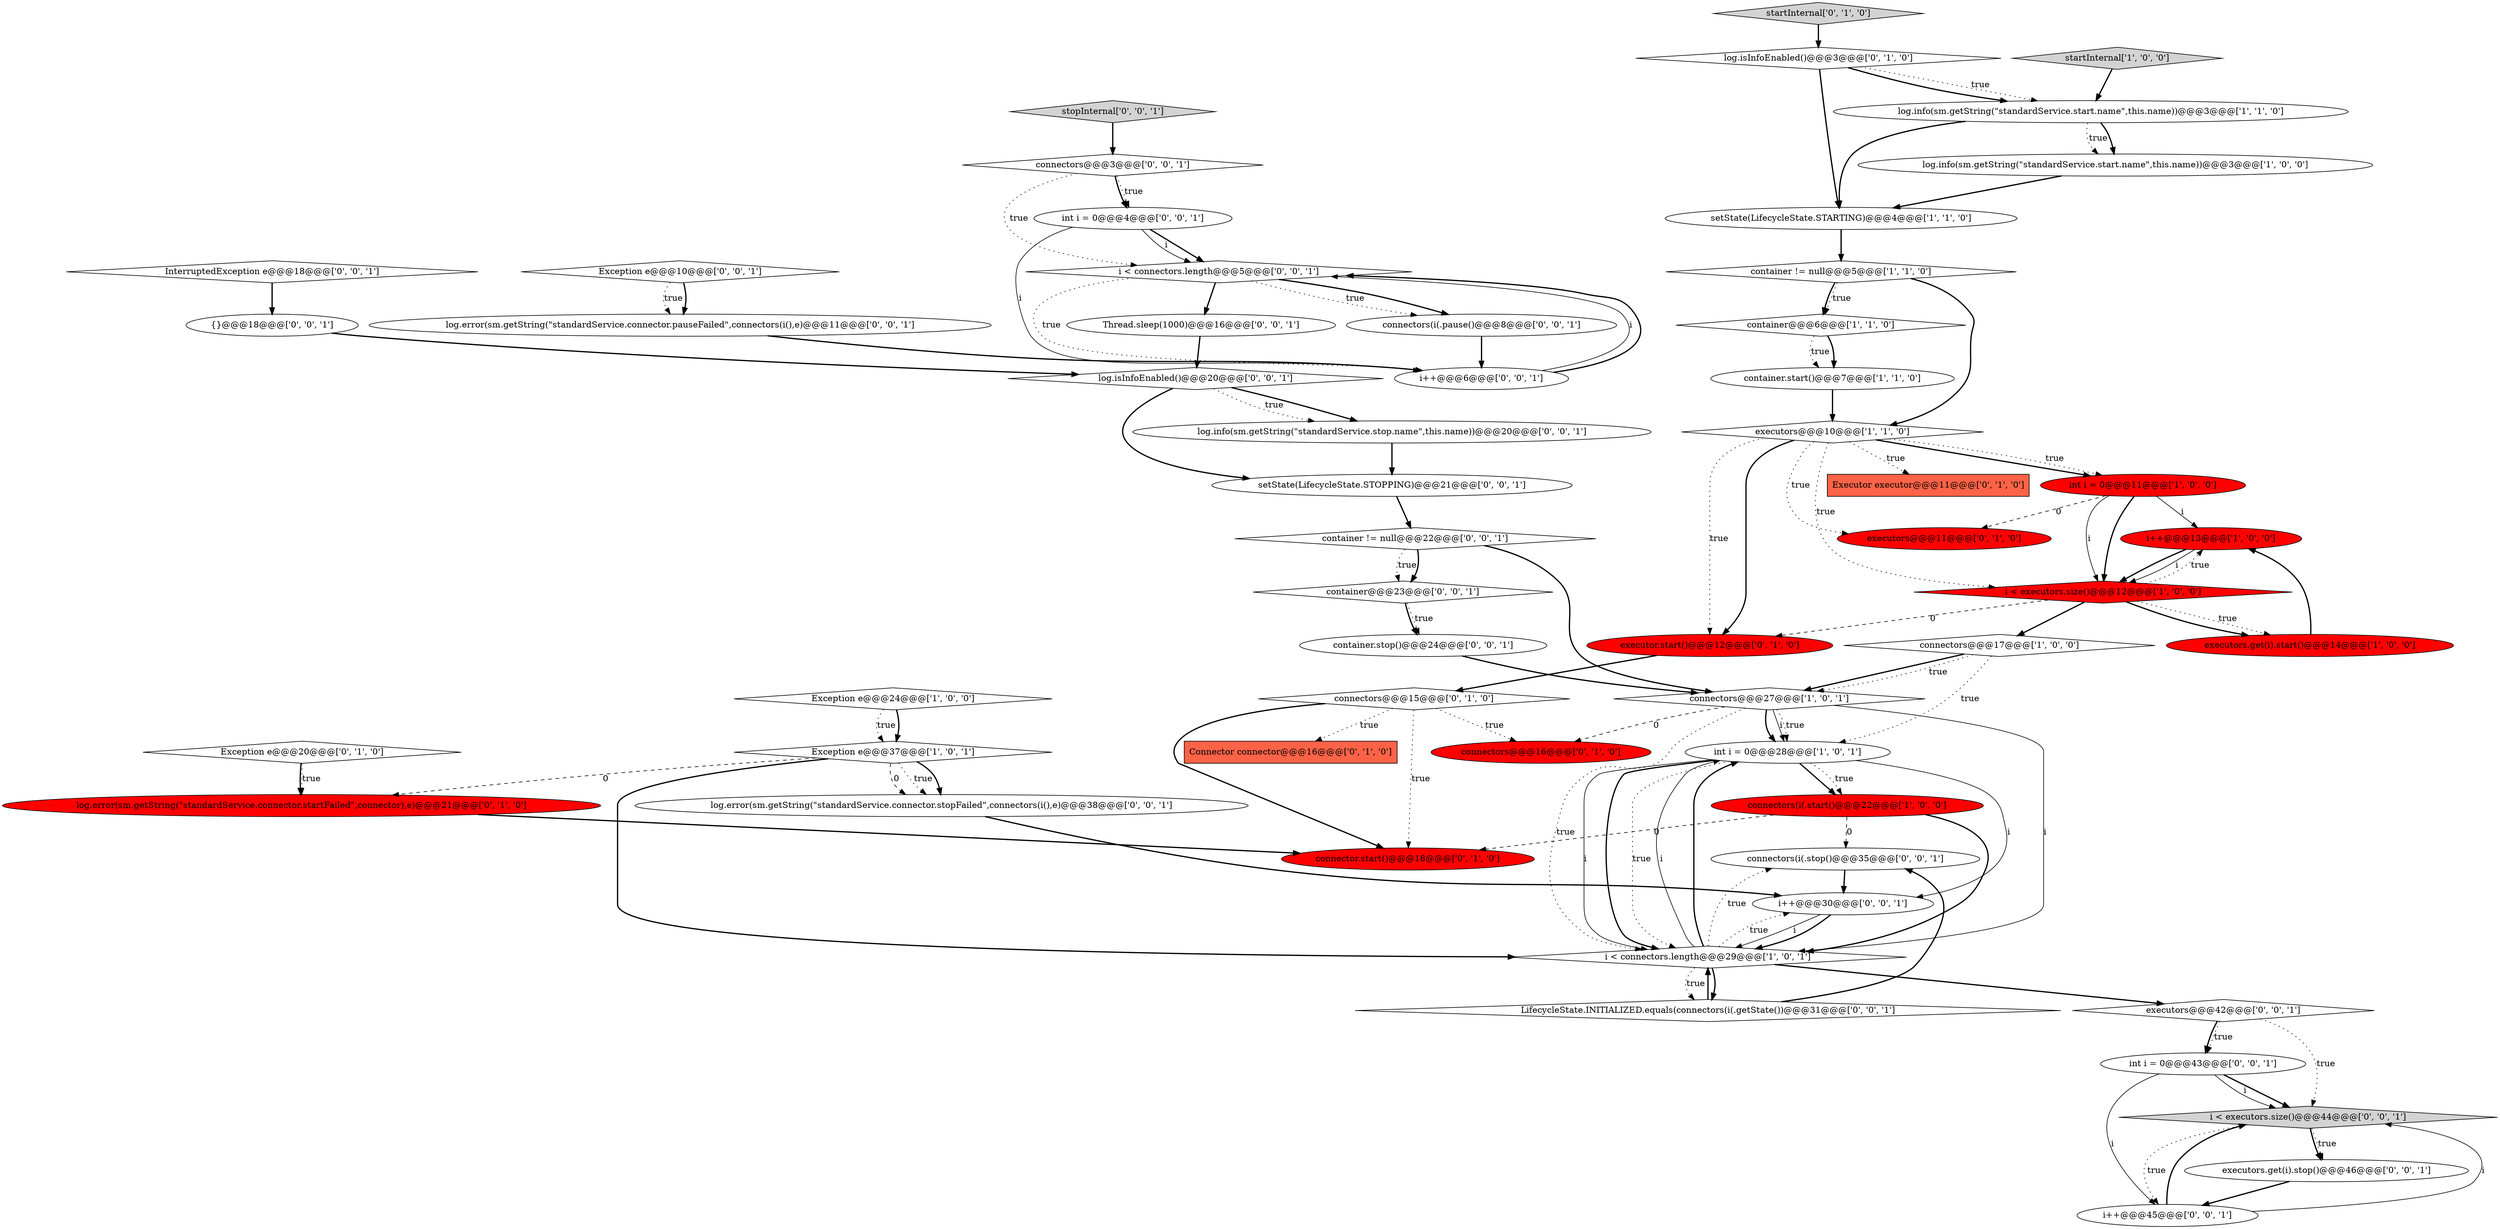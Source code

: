 digraph {
15 [style = filled, label = "log.info(sm.getString(\"standardService.start.name\",this.name))@@@3@@@['1', '1', '0']", fillcolor = white, shape = ellipse image = "AAA0AAABBB1BBB"];
42 [style = filled, label = "log.info(sm.getString(\"standardService.stop.name\",this.name))@@@20@@@['0', '0', '1']", fillcolor = white, shape = ellipse image = "AAA0AAABBB3BBB"];
47 [style = filled, label = "{}@@@18@@@['0', '0', '1']", fillcolor = white, shape = ellipse image = "AAA0AAABBB3BBB"];
22 [style = filled, label = "startInternal['0', '1', '0']", fillcolor = lightgray, shape = diamond image = "AAA0AAABBB2BBB"];
46 [style = filled, label = "connectors@@@3@@@['0', '0', '1']", fillcolor = white, shape = diamond image = "AAA0AAABBB3BBB"];
45 [style = filled, label = "stopInternal['0', '0', '1']", fillcolor = lightgray, shape = diamond image = "AAA0AAABBB3BBB"];
7 [style = filled, label = "connectors@@@17@@@['1', '0', '0']", fillcolor = white, shape = diamond image = "AAA0AAABBB1BBB"];
27 [style = filled, label = "log.isInfoEnabled()@@@3@@@['0', '1', '0']", fillcolor = white, shape = diamond image = "AAA0AAABBB2BBB"];
4 [style = filled, label = "log.info(sm.getString(\"standardService.start.name\",this.name))@@@3@@@['1', '0', '0']", fillcolor = white, shape = ellipse image = "AAA0AAABBB1BBB"];
10 [style = filled, label = "int i = 0@@@11@@@['1', '0', '0']", fillcolor = red, shape = ellipse image = "AAA1AAABBB1BBB"];
21 [style = filled, label = "log.error(sm.getString(\"standardService.connector.startFailed\",connector),e)@@@21@@@['0', '1', '0']", fillcolor = red, shape = ellipse image = "AAA1AAABBB2BBB"];
51 [style = filled, label = "setState(LifecycleState.STOPPING)@@@21@@@['0', '0', '1']", fillcolor = white, shape = ellipse image = "AAA0AAABBB3BBB"];
34 [style = filled, label = "container@@@23@@@['0', '0', '1']", fillcolor = white, shape = diamond image = "AAA0AAABBB3BBB"];
2 [style = filled, label = "i++@@@13@@@['1', '0', '0']", fillcolor = red, shape = ellipse image = "AAA1AAABBB1BBB"];
23 [style = filled, label = "executor.start()@@@12@@@['0', '1', '0']", fillcolor = red, shape = ellipse image = "AAA1AAABBB2BBB"];
20 [style = filled, label = "Exception e@@@20@@@['0', '1', '0']", fillcolor = white, shape = diamond image = "AAA0AAABBB2BBB"];
18 [style = filled, label = "Exception e@@@37@@@['1', '0', '1']", fillcolor = white, shape = diamond image = "AAA0AAABBB1BBB"];
6 [style = filled, label = "container != null@@@5@@@['1', '1', '0']", fillcolor = white, shape = diamond image = "AAA0AAABBB1BBB"];
30 [style = filled, label = "executors@@@42@@@['0', '0', '1']", fillcolor = white, shape = diamond image = "AAA0AAABBB3BBB"];
28 [style = filled, label = "executors@@@11@@@['0', '1', '0']", fillcolor = red, shape = ellipse image = "AAA1AAABBB2BBB"];
11 [style = filled, label = "connectors@@@27@@@['1', '0', '1']", fillcolor = white, shape = diamond image = "AAA0AAABBB1BBB"];
26 [style = filled, label = "connector.start()@@@18@@@['0', '1', '0']", fillcolor = red, shape = ellipse image = "AAA1AAABBB2BBB"];
32 [style = filled, label = "log.isInfoEnabled()@@@20@@@['0', '0', '1']", fillcolor = white, shape = diamond image = "AAA0AAABBB3BBB"];
29 [style = filled, label = "connectors@@@15@@@['0', '1', '0']", fillcolor = white, shape = diamond image = "AAA0AAABBB2BBB"];
31 [style = filled, label = "int i = 0@@@43@@@['0', '0', '1']", fillcolor = white, shape = ellipse image = "AAA0AAABBB3BBB"];
53 [style = filled, label = "i < executors.size()@@@44@@@['0', '0', '1']", fillcolor = lightgray, shape = diamond image = "AAA0AAABBB3BBB"];
55 [style = filled, label = "LifecycleState.INITIALIZED.equals(connectors(i(.getState())@@@31@@@['0', '0', '1']", fillcolor = white, shape = diamond image = "AAA0AAABBB3BBB"];
38 [style = filled, label = "connectors(i(.pause()@@@8@@@['0', '0', '1']", fillcolor = white, shape = ellipse image = "AAA0AAABBB3BBB"];
39 [style = filled, label = "log.error(sm.getString(\"standardService.connector.stopFailed\",connectors(i(),e)@@@38@@@['0', '0', '1']", fillcolor = white, shape = ellipse image = "AAA0AAABBB3BBB"];
52 [style = filled, label = "Exception e@@@10@@@['0', '0', '1']", fillcolor = white, shape = diamond image = "AAA0AAABBB3BBB"];
43 [style = filled, label = "log.error(sm.getString(\"standardService.connector.pauseFailed\",connectors(i(),e)@@@11@@@['0', '0', '1']", fillcolor = white, shape = ellipse image = "AAA0AAABBB3BBB"];
9 [style = filled, label = "Exception e@@@24@@@['1', '0', '0']", fillcolor = white, shape = diamond image = "AAA0AAABBB1BBB"];
16 [style = filled, label = "i < executors.size()@@@12@@@['1', '0', '0']", fillcolor = red, shape = diamond image = "AAA1AAABBB1BBB"];
25 [style = filled, label = "Executor executor@@@11@@@['0', '1', '0']", fillcolor = tomato, shape = box image = "AAA0AAABBB2BBB"];
5 [style = filled, label = "executors.get(i).start()@@@14@@@['1', '0', '0']", fillcolor = red, shape = ellipse image = "AAA1AAABBB1BBB"];
13 [style = filled, label = "connectors(i(.start()@@@22@@@['1', '0', '0']", fillcolor = red, shape = ellipse image = "AAA1AAABBB1BBB"];
40 [style = filled, label = "i < connectors.length@@@5@@@['0', '0', '1']", fillcolor = white, shape = diamond image = "AAA0AAABBB3BBB"];
12 [style = filled, label = "int i = 0@@@28@@@['1', '0', '1']", fillcolor = white, shape = ellipse image = "AAA0AAABBB1BBB"];
24 [style = filled, label = "connectors@@@16@@@['0', '1', '0']", fillcolor = red, shape = ellipse image = "AAA1AAABBB2BBB"];
54 [style = filled, label = "InterruptedException e@@@18@@@['0', '0', '1']", fillcolor = white, shape = diamond image = "AAA0AAABBB3BBB"];
19 [style = filled, label = "Connector connector@@@16@@@['0', '1', '0']", fillcolor = tomato, shape = box image = "AAA0AAABBB2BBB"];
33 [style = filled, label = "i++@@@6@@@['0', '0', '1']", fillcolor = white, shape = ellipse image = "AAA0AAABBB3BBB"];
3 [style = filled, label = "container.start()@@@7@@@['1', '1', '0']", fillcolor = white, shape = ellipse image = "AAA0AAABBB1BBB"];
49 [style = filled, label = "connectors(i(.stop()@@@35@@@['0', '0', '1']", fillcolor = white, shape = ellipse image = "AAA0AAABBB3BBB"];
0 [style = filled, label = "setState(LifecycleState.STARTING)@@@4@@@['1', '1', '0']", fillcolor = white, shape = ellipse image = "AAA0AAABBB1BBB"];
35 [style = filled, label = "executors.get(i).stop()@@@46@@@['0', '0', '1']", fillcolor = white, shape = ellipse image = "AAA0AAABBB3BBB"];
44 [style = filled, label = "i++@@@45@@@['0', '0', '1']", fillcolor = white, shape = ellipse image = "AAA0AAABBB3BBB"];
41 [style = filled, label = "container != null@@@22@@@['0', '0', '1']", fillcolor = white, shape = diamond image = "AAA0AAABBB3BBB"];
37 [style = filled, label = "i++@@@30@@@['0', '0', '1']", fillcolor = white, shape = ellipse image = "AAA0AAABBB3BBB"];
48 [style = filled, label = "container.stop()@@@24@@@['0', '0', '1']", fillcolor = white, shape = ellipse image = "AAA0AAABBB3BBB"];
50 [style = filled, label = "int i = 0@@@4@@@['0', '0', '1']", fillcolor = white, shape = ellipse image = "AAA0AAABBB3BBB"];
8 [style = filled, label = "container@@@6@@@['1', '1', '0']", fillcolor = white, shape = diamond image = "AAA0AAABBB1BBB"];
14 [style = filled, label = "i < connectors.length@@@29@@@['1', '0', '1']", fillcolor = white, shape = diamond image = "AAA0AAABBB1BBB"];
17 [style = filled, label = "executors@@@10@@@['1', '1', '0']", fillcolor = white, shape = diamond image = "AAA0AAABBB1BBB"];
1 [style = filled, label = "startInternal['1', '0', '0']", fillcolor = lightgray, shape = diamond image = "AAA0AAABBB1BBB"];
36 [style = filled, label = "Thread.sleep(1000)@@@16@@@['0', '0', '1']", fillcolor = white, shape = ellipse image = "AAA0AAABBB3BBB"];
50->40 [style = solid, label="i"];
53->35 [style = dotted, label="true"];
12->37 [style = solid, label="i"];
55->49 [style = bold, label=""];
11->12 [style = dotted, label="true"];
55->14 [style = bold, label=""];
16->7 [style = bold, label=""];
10->28 [style = dashed, label="0"];
41->11 [style = bold, label=""];
27->15 [style = dotted, label="true"];
40->38 [style = bold, label=""];
29->26 [style = dotted, label="true"];
44->53 [style = bold, label=""];
27->15 [style = bold, label=""];
23->29 [style = bold, label=""];
18->39 [style = dashed, label="0"];
21->26 [style = bold, label=""];
32->42 [style = dotted, label="true"];
18->39 [style = dotted, label="true"];
50->33 [style = solid, label="i"];
18->21 [style = dashed, label="0"];
15->0 [style = bold, label=""];
16->5 [style = dotted, label="true"];
46->50 [style = bold, label=""];
13->14 [style = bold, label=""];
2->16 [style = bold, label=""];
46->40 [style = dotted, label="true"];
7->11 [style = bold, label=""];
37->14 [style = solid, label="i"];
44->53 [style = solid, label="i"];
14->30 [style = bold, label=""];
34->48 [style = bold, label=""];
27->0 [style = bold, label=""];
35->44 [style = bold, label=""];
11->14 [style = dotted, label="true"];
11->12 [style = bold, label=""];
14->12 [style = solid, label="i"];
33->40 [style = solid, label="i"];
13->26 [style = dashed, label="0"];
17->23 [style = dotted, label="true"];
7->12 [style = dotted, label="true"];
30->53 [style = dotted, label="true"];
4->0 [style = bold, label=""];
29->26 [style = bold, label=""];
17->16 [style = dotted, label="true"];
53->35 [style = bold, label=""];
10->16 [style = solid, label="i"];
11->12 [style = solid, label="i"];
12->14 [style = solid, label="i"];
14->37 [style = dotted, label="true"];
31->53 [style = bold, label=""];
12->14 [style = bold, label=""];
43->33 [style = bold, label=""];
13->49 [style = dashed, label="0"];
45->46 [style = bold, label=""];
38->33 [style = bold, label=""];
32->42 [style = bold, label=""];
32->51 [style = bold, label=""];
29->19 [style = dotted, label="true"];
39->37 [style = bold, label=""];
6->17 [style = bold, label=""];
17->10 [style = bold, label=""];
49->37 [style = bold, label=""];
31->44 [style = solid, label="i"];
8->3 [style = bold, label=""];
10->2 [style = solid, label="i"];
40->38 [style = dotted, label="true"];
34->48 [style = dotted, label="true"];
17->23 [style = bold, label=""];
8->3 [style = dotted, label="true"];
42->51 [style = bold, label=""];
12->13 [style = bold, label=""];
41->34 [style = dotted, label="true"];
52->43 [style = bold, label=""];
12->13 [style = dotted, label="true"];
47->32 [style = bold, label=""];
17->25 [style = dotted, label="true"];
9->18 [style = bold, label=""];
7->11 [style = dotted, label="true"];
10->16 [style = bold, label=""];
18->39 [style = bold, label=""];
40->36 [style = bold, label=""];
6->8 [style = dotted, label="true"];
48->11 [style = bold, label=""];
30->31 [style = bold, label=""];
31->53 [style = solid, label="i"];
53->44 [style = dotted, label="true"];
46->50 [style = dotted, label="true"];
17->28 [style = dotted, label="true"];
11->14 [style = solid, label="i"];
16->5 [style = bold, label=""];
3->17 [style = bold, label=""];
14->49 [style = dotted, label="true"];
29->24 [style = dotted, label="true"];
41->34 [style = bold, label=""];
30->31 [style = dotted, label="true"];
16->2 [style = dotted, label="true"];
40->33 [style = dotted, label="true"];
0->6 [style = bold, label=""];
52->43 [style = dotted, label="true"];
1->15 [style = bold, label=""];
36->32 [style = bold, label=""];
16->23 [style = dashed, label="0"];
20->21 [style = dotted, label="true"];
15->4 [style = dotted, label="true"];
20->21 [style = bold, label=""];
17->10 [style = dotted, label="true"];
12->14 [style = dotted, label="true"];
5->2 [style = bold, label=""];
54->47 [style = bold, label=""];
37->14 [style = bold, label=""];
33->40 [style = bold, label=""];
22->27 [style = bold, label=""];
14->12 [style = bold, label=""];
50->40 [style = bold, label=""];
6->8 [style = bold, label=""];
11->24 [style = dashed, label="0"];
14->55 [style = dotted, label="true"];
15->4 [style = bold, label=""];
9->18 [style = dotted, label="true"];
14->55 [style = bold, label=""];
51->41 [style = bold, label=""];
18->14 [style = bold, label=""];
2->16 [style = solid, label="i"];
}
